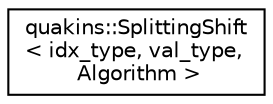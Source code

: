 digraph "Graphical Class Hierarchy"
{
 // LATEX_PDF_SIZE
  edge [fontname="Helvetica",fontsize="10",labelfontname="Helvetica",labelfontsize="10"];
  node [fontname="Helvetica",fontsize="10",shape=record];
  rankdir="LR";
  Node0 [label="quakins::SplittingShift\l\< idx_type, val_type,\l Algorithm \>",height=0.2,width=0.4,color="black", fillcolor="white", style="filled",URL="$classquakins_1_1SplittingShift.html",tooltip=" "];
}

